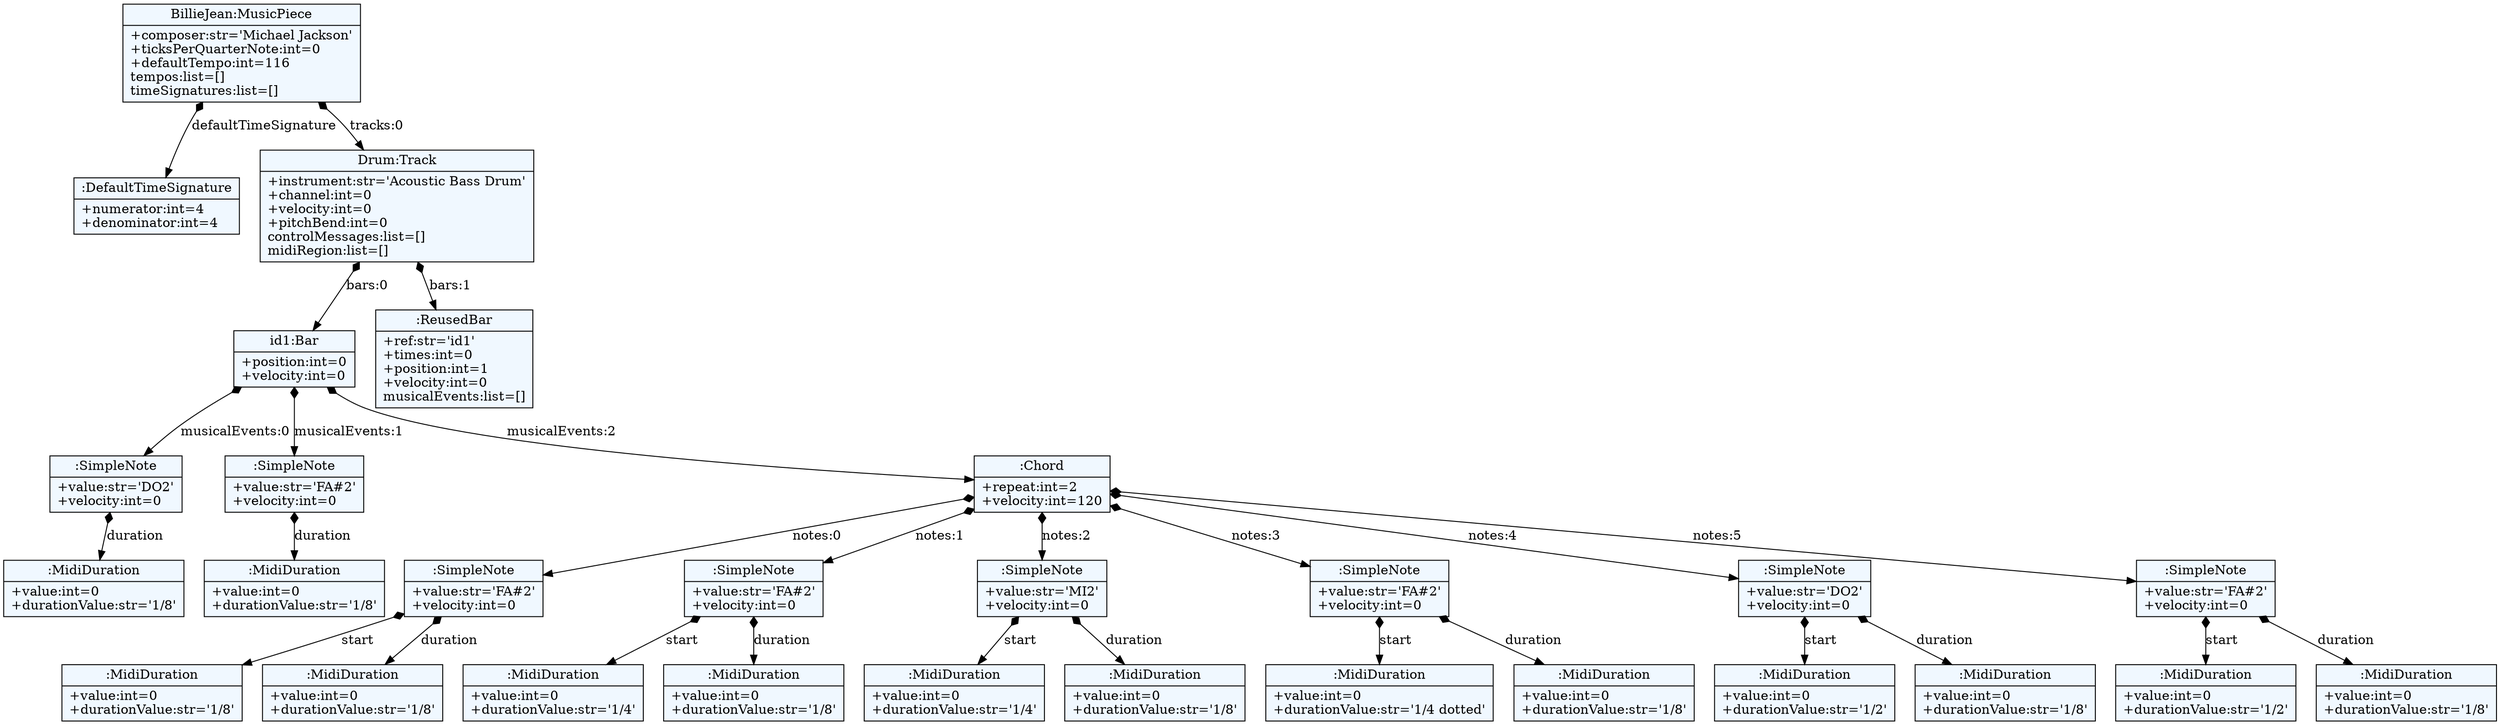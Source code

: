 
    digraph textX {
    fontname = "Bitstream Vera Sans"
    fontsize = 8
    node[
        shape=record,
        style=filled,
        fillcolor=aliceblue
    ]
    nodesep = 0.3
    edge[dir=black,arrowtail=empty]


1791643359696 -> 1791650265488 [label="defaultTimeSignature" arrowtail=diamond dir=both]
1791650265488[label="{:DefaultTimeSignature|+numerator:int=4\l+denominator:int=4\l}"]
1791643359696 -> 1791650264848 [label="tracks:0" arrowtail=diamond dir=both]
1791650264848 -> 1791650266064 [label="bars:0" arrowtail=diamond dir=both]
1791650266064 -> 1791650267088 [label="musicalEvents:0" arrowtail=diamond dir=both]
1791650267088 -> 1791650266384 [label="duration" arrowtail=diamond dir=both]
1791650266384[label="{:MidiDuration|+value:int=0\l+durationValue:str='1/8'\l}"]
1791650267088[label="{:SimpleNote|+value:str='DO2'\l+velocity:int=0\l}"]
1791650266064 -> 1791650266256 [label="musicalEvents:1" arrowtail=diamond dir=both]
1791650266256 -> 1791649925456 [label="duration" arrowtail=diamond dir=both]
1791649925456[label="{:MidiDuration|+value:int=0\l+durationValue:str='1/8'\l}"]
1791650266256[label="{:SimpleNote|+value:str='FA#2'\l+velocity:int=0\l}"]
1791650266064 -> 1791649939344 [label="musicalEvents:2" arrowtail=diamond dir=both]
1791649939344 -> 1791634181904 [label="notes:0" arrowtail=diamond dir=both]
1791634181904 -> 1791649924624 [label="start" arrowtail=diamond dir=both]
1791649924624[label="{:MidiDuration|+value:int=0\l+durationValue:str='1/8'\l}"]
1791634181904 -> 1791649962512 [label="duration" arrowtail=diamond dir=both]
1791649962512[label="{:MidiDuration|+value:int=0\l+durationValue:str='1/8'\l}"]
1791634181904[label="{:SimpleNote|+value:str='FA#2'\l+velocity:int=0\l}"]
1791649939344 -> 1791649971792 [label="notes:1" arrowtail=diamond dir=both]
1791649971792 -> 1791649966800 [label="start" arrowtail=diamond dir=both]
1791649966800[label="{:MidiDuration|+value:int=0\l+durationValue:str='1/4'\l}"]
1791649971792 -> 1791649968528 [label="duration" arrowtail=diamond dir=both]
1791649968528[label="{:MidiDuration|+value:int=0\l+durationValue:str='1/8'\l}"]
1791649971792[label="{:SimpleNote|+value:str='FA#2'\l+velocity:int=0\l}"]
1791649939344 -> 1791649964880 [label="notes:2" arrowtail=diamond dir=both]
1791649964880 -> 1791649969488 [label="start" arrowtail=diamond dir=both]
1791649969488[label="{:MidiDuration|+value:int=0\l+durationValue:str='1/4'\l}"]
1791649964880 -> 1791649966224 [label="duration" arrowtail=diamond dir=both]
1791649966224[label="{:MidiDuration|+value:int=0\l+durationValue:str='1/8'\l}"]
1791649964880[label="{:SimpleNote|+value:str='MI2'\l+velocity:int=0\l}"]
1791649939344 -> 1791649963856 [label="notes:3" arrowtail=diamond dir=both]
1791649963856 -> 1791649963088 [label="start" arrowtail=diamond dir=both]
1791649963088[label="{:MidiDuration|+value:int=0\l+durationValue:str='1/4 dotted'\l}"]
1791649963856 -> 1791649960208 [label="duration" arrowtail=diamond dir=both]
1791649960208[label="{:MidiDuration|+value:int=0\l+durationValue:str='1/8'\l}"]
1791649963856[label="{:SimpleNote|+value:str='FA#2'\l+velocity:int=0\l}"]
1791649939344 -> 1791649957008 [label="notes:4" arrowtail=diamond dir=both]
1791649957008 -> 1791649919248 [label="start" arrowtail=diamond dir=both]
1791649919248[label="{:MidiDuration|+value:int=0\l+durationValue:str='1/2'\l}"]
1791649957008 -> 1791649917200 [label="duration" arrowtail=diamond dir=both]
1791649917200[label="{:MidiDuration|+value:int=0\l+durationValue:str='1/8'\l}"]
1791649957008[label="{:SimpleNote|+value:str='DO2'\l+velocity:int=0\l}"]
1791649939344 -> 1791649917136 [label="notes:5" arrowtail=diamond dir=both]
1791649917136 -> 1791649912144 [label="start" arrowtail=diamond dir=both]
1791649912144[label="{:MidiDuration|+value:int=0\l+durationValue:str='1/2'\l}"]
1791649917136 -> 1791649921360 [label="duration" arrowtail=diamond dir=both]
1791649921360[label="{:MidiDuration|+value:int=0\l+durationValue:str='1/8'\l}"]
1791649917136[label="{:SimpleNote|+value:str='FA#2'\l+velocity:int=0\l}"]
1791649939344[label="{:Chord|+repeat:int=2\l+velocity:int=120\l}"]
1791650266064[label="{id1:Bar|+position:int=0\l+velocity:int=0\l}"]
1791650264848 -> 1791650264656 [label="bars:1" arrowtail=diamond dir=both]
1791650264656[label="{:ReusedBar|+ref:str='id1'\l+times:int=0\l+position:int=1\l+velocity:int=0\lmusicalEvents:list=[]\l}"]
1791650264848[label="{Drum:Track|+instrument:str='Acoustic Bass Drum'\l+channel:int=0\l+velocity:int=0\l+pitchBend:int=0\lcontrolMessages:list=[]\lmidiRegion:list=[]\l}"]
1791643359696[label="{BillieJean:MusicPiece|+composer:str='Michael Jackson'\l+ticksPerQuarterNote:int=0\l+defaultTempo:int=116\ltempos:list=[]\ltimeSignatures:list=[]\l}"]

}
